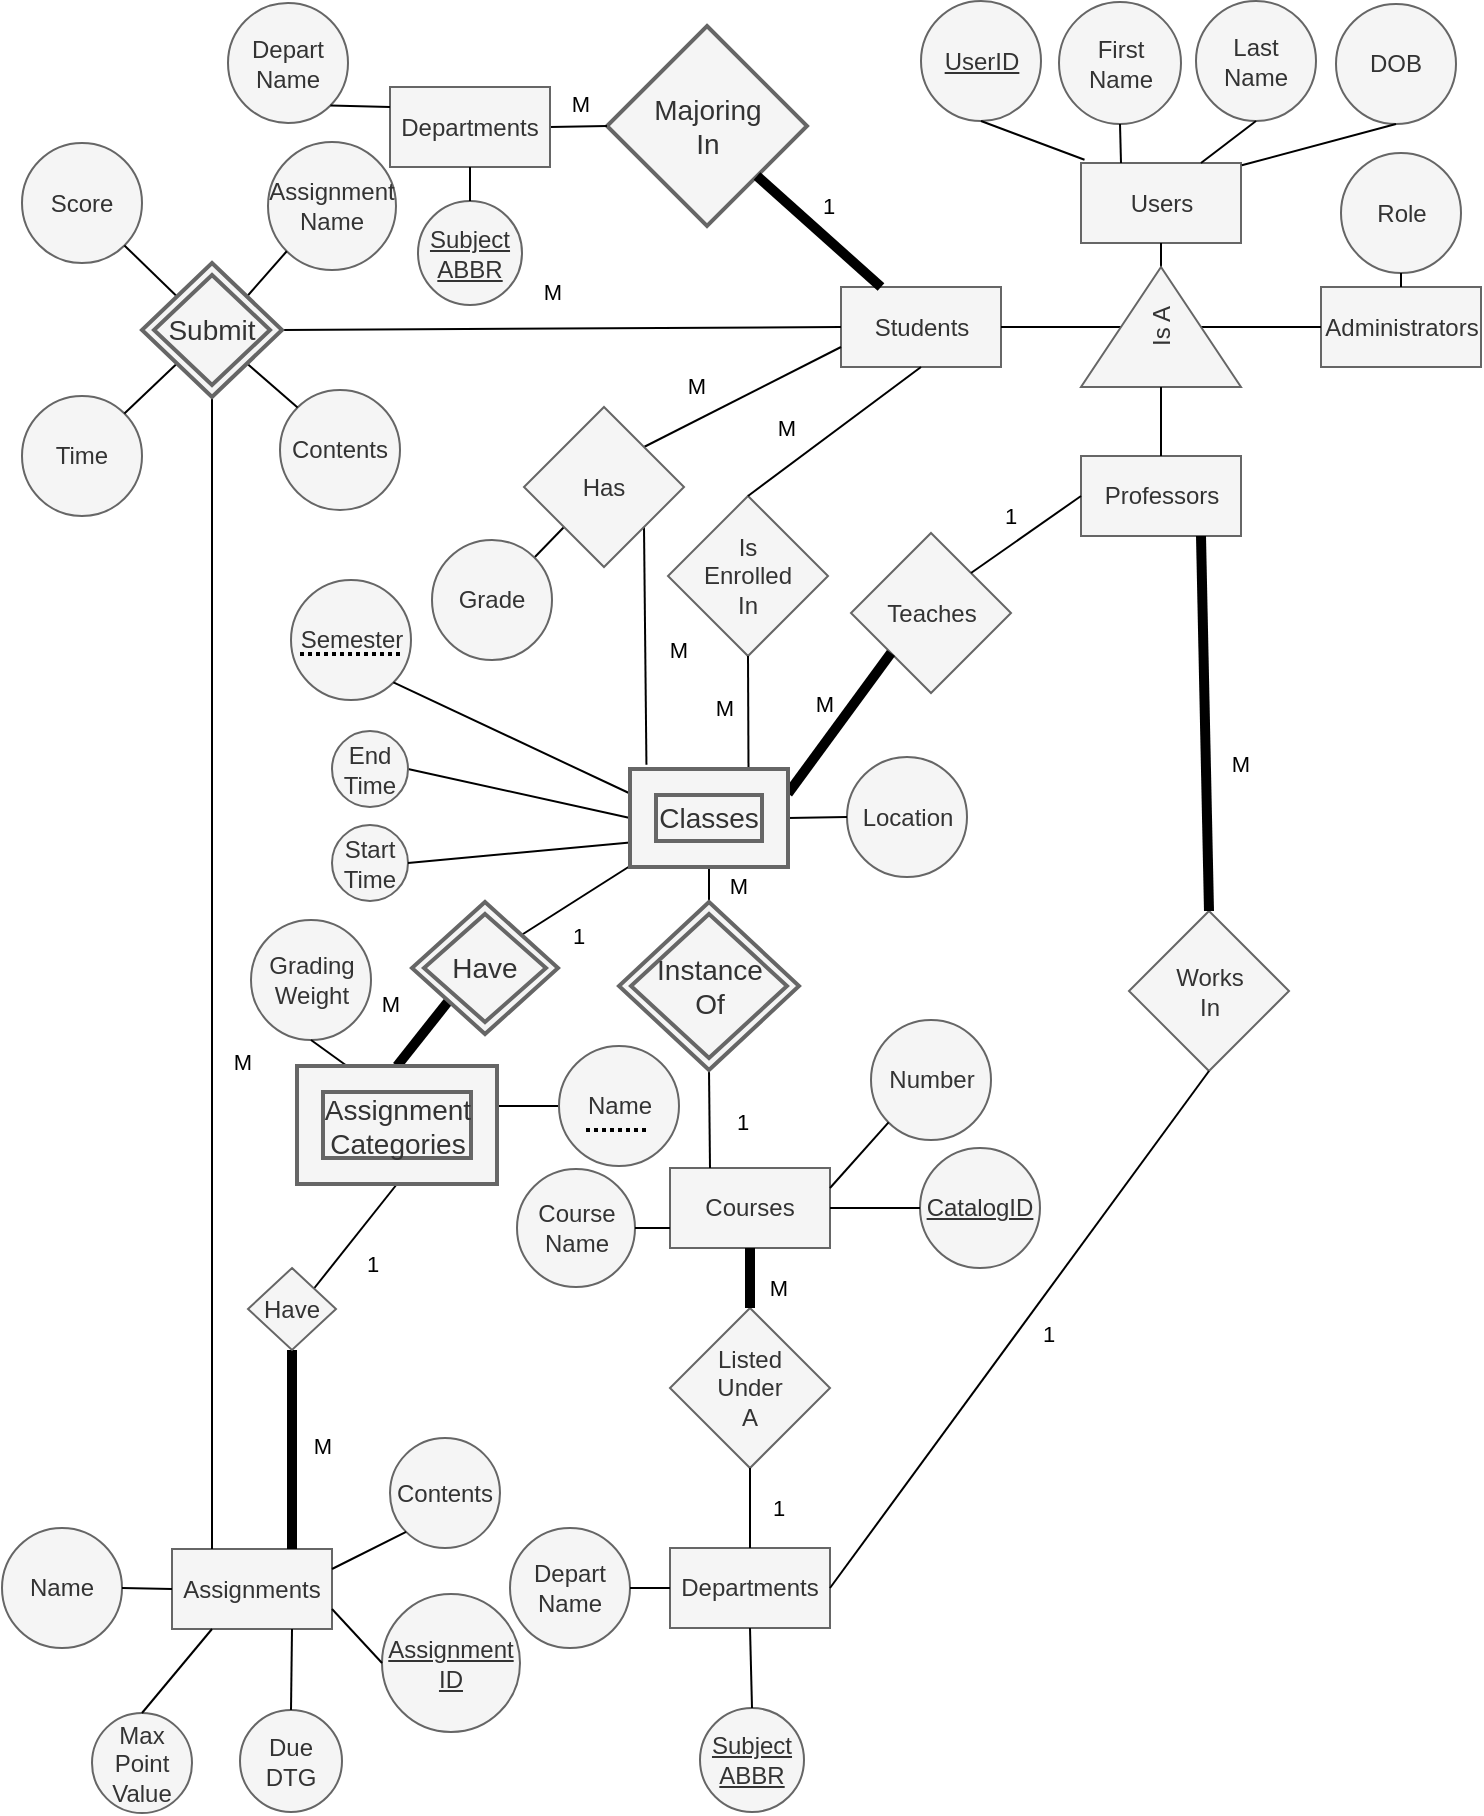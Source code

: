 <mxfile version="10.7.5" type="device"><diagram id="zYQezOuTdAD3EGowWRwq" name="Page-1"><mxGraphModel dx="2586" dy="880" grid="1" gridSize="10" guides="1" tooltips="1" connect="1" arrows="1" fold="1" page="1" pageScale="1" pageWidth="850" pageHeight="1100" math="0" shadow="0"><root><mxCell id="0"/><mxCell id="1" parent="0"/><mxCell id="VgosaHITI7wjUfjdzHqs-6" value="Semester" style="ellipse;whiteSpace=wrap;html=1;aspect=fixed;fillColor=#f5f5f5;strokeColor=#666666;fontColor=#333333;fontStyle=0" parent="1" vertex="1"><mxGeometry x="206.5" y="295" width="60" height="60" as="geometry"/></mxCell><mxCell id="gT1TeppC8OwbYPjAszns-1" value="Students" style="rounded=0;whiteSpace=wrap;html=1;fillColor=#f5f5f5;strokeColor=#666666;fontColor=#333333;" parent="1" vertex="1"><mxGeometry x="481.5" y="148.5" width="80" height="40" as="geometry"/></mxCell><mxCell id="gT1TeppC8OwbYPjAszns-2" value="Users" style="rounded=0;whiteSpace=wrap;html=1;fillColor=#f5f5f5;strokeColor=#666666;fontColor=#333333;" parent="1" vertex="1"><mxGeometry x="601.5" y="86.5" width="80" height="40" as="geometry"/></mxCell><mxCell id="gT1TeppC8OwbYPjAszns-3" value="Administrators" style="rounded=0;whiteSpace=wrap;html=1;fillColor=#f5f5f5;strokeColor=#666666;fontColor=#333333;" parent="1" vertex="1"><mxGeometry x="721.5" y="148.5" width="80" height="40" as="geometry"/></mxCell><mxCell id="gT1TeppC8OwbYPjAszns-4" value="UserID" style="ellipse;whiteSpace=wrap;html=1;aspect=fixed;fillColor=#f5f5f5;strokeColor=#666666;fontColor=#333333;fontStyle=4" parent="1" vertex="1"><mxGeometry x="521.5" y="5.5" width="60" height="60" as="geometry"/></mxCell><mxCell id="gT1TeppC8OwbYPjAszns-5" value="&lt;div&gt;First&lt;/div&gt;&lt;div&gt;Name&lt;br&gt;&lt;/div&gt;" style="ellipse;whiteSpace=wrap;html=1;aspect=fixed;fillColor=#f5f5f5;strokeColor=#666666;fontColor=#333333;" parent="1" vertex="1"><mxGeometry x="590.5" y="6" width="61" height="61" as="geometry"/></mxCell><mxCell id="gT1TeppC8OwbYPjAszns-6" value="&lt;div&gt;Last&lt;/div&gt;&lt;div&gt;Name&lt;br&gt;&lt;/div&gt;" style="ellipse;whiteSpace=wrap;html=1;aspect=fixed;fillColor=#f5f5f5;strokeColor=#666666;fontColor=#333333;" parent="1" vertex="1"><mxGeometry x="659" y="5.5" width="60" height="60" as="geometry"/></mxCell><mxCell id="gT1TeppC8OwbYPjAszns-7" value="DOB" style="ellipse;whiteSpace=wrap;html=1;aspect=fixed;fillColor=#f5f5f5;strokeColor=#666666;fontColor=#333333;" parent="1" vertex="1"><mxGeometry x="729" y="7" width="60" height="60" as="geometry"/></mxCell><mxCell id="gT1TeppC8OwbYPjAszns-8" value="" style="endArrow=none;html=1;entryX=0.5;entryY=1;entryDx=0;entryDy=0;exitX=0.022;exitY=-0.041;exitDx=0;exitDy=0;exitPerimeter=0;" parent="1" source="gT1TeppC8OwbYPjAszns-2" target="gT1TeppC8OwbYPjAszns-4" edge="1"><mxGeometry width="50" height="50" relative="1" as="geometry"><mxPoint x="541.5" y="126.5" as="sourcePoint"/><mxPoint x="591.5" y="76.5" as="targetPoint"/></mxGeometry></mxCell><mxCell id="gT1TeppC8OwbYPjAszns-9" value="" style="endArrow=none;html=1;entryX=0.5;entryY=1;entryDx=0;entryDy=0;exitX=0.25;exitY=0;exitDx=0;exitDy=0;" parent="1" source="gT1TeppC8OwbYPjAszns-2" target="gT1TeppC8OwbYPjAszns-5" edge="1"><mxGeometry width="50" height="50" relative="1" as="geometry"><mxPoint x="613.259" y="94.845" as="sourcePoint"/><mxPoint x="561.534" y="75.534" as="targetPoint"/></mxGeometry></mxCell><mxCell id="gT1TeppC8OwbYPjAszns-10" value="" style="endArrow=none;html=1;entryX=0.5;entryY=1;entryDx=0;entryDy=0;exitX=0.75;exitY=0;exitDx=0;exitDy=0;" parent="1" source="gT1TeppC8OwbYPjAszns-2" target="gT1TeppC8OwbYPjAszns-6" edge="1"><mxGeometry width="50" height="50" relative="1" as="geometry"><mxPoint x="631.19" y="96.224" as="sourcePoint"/><mxPoint x="642.224" y="76.224" as="targetPoint"/></mxGeometry></mxCell><mxCell id="gT1TeppC8OwbYPjAszns-11" value="" style="endArrow=none;html=1;entryX=0.5;entryY=1;entryDx=0;entryDy=0;exitX=1.005;exitY=0.028;exitDx=0;exitDy=0;exitPerimeter=0;" parent="1" source="gT1TeppC8OwbYPjAszns-2" target="gT1TeppC8OwbYPjAszns-7" edge="1"><mxGeometry width="50" height="50" relative="1" as="geometry"><mxPoint x="671.19" y="96.224" as="sourcePoint"/><mxPoint x="721.534" y="75.534" as="targetPoint"/></mxGeometry></mxCell><mxCell id="gT1TeppC8OwbYPjAszns-12" value="" style="endArrow=none;html=1;entryX=0.5;entryY=1;entryDx=0;entryDy=0;" parent="1" target="gT1TeppC8OwbYPjAszns-2" edge="1"><mxGeometry width="50" height="50" relative="1" as="geometry"><mxPoint x="641.5" y="166" as="sourcePoint"/><mxPoint x="641.5" y="146" as="targetPoint"/></mxGeometry></mxCell><mxCell id="gT1TeppC8OwbYPjAszns-13" value="" style="endArrow=none;html=1;entryX=0;entryY=0.5;entryDx=0;entryDy=0;exitX=0.5;exitY=1;exitDx=0;exitDy=0;" parent="1" source="gT1TeppC8OwbYPjAszns-15" target="gT1TeppC8OwbYPjAszns-3" edge="1"><mxGeometry width="50" height="50" relative="1" as="geometry"><mxPoint x="681.833" y="196" as="sourcePoint"/><mxPoint x="651.5" y="246.5" as="targetPoint"/></mxGeometry></mxCell><mxCell id="gT1TeppC8OwbYPjAszns-14" value="" style="endArrow=none;html=1;entryX=0.5;entryY=0;entryDx=0;entryDy=0;exitX=1;exitY=0.5;exitDx=0;exitDy=0;" parent="1" source="gT1TeppC8OwbYPjAszns-1" target="gT1TeppC8OwbYPjAszns-15" edge="1"><mxGeometry width="50" height="50" relative="1" as="geometry"><mxPoint x="691.5" y="206.5" as="sourcePoint"/><mxPoint x="601.833" y="196" as="targetPoint"/></mxGeometry></mxCell><mxCell id="gT1TeppC8OwbYPjAszns-15" value="Is A" style="triangle;whiteSpace=wrap;html=1;rotation=-90;fillColor=#f5f5f5;strokeColor=#666666;fontColor=#333333;flipV=1;flipH=0;" parent="1" vertex="1"><mxGeometry x="611.5" y="128.5" width="60" height="80" as="geometry"/></mxCell><mxCell id="gT1TeppC8OwbYPjAszns-16" value="Role" style="ellipse;whiteSpace=wrap;html=1;aspect=fixed;fillColor=#f5f5f5;strokeColor=#666666;fontColor=#333333;" parent="1" vertex="1"><mxGeometry x="731.5" y="81.5" width="60" height="60" as="geometry"/></mxCell><mxCell id="gT1TeppC8OwbYPjAszns-17" value="" style="endArrow=none;html=1;entryX=0.5;entryY=1;entryDx=0;entryDy=0;exitX=0.5;exitY=0;exitDx=0;exitDy=0;" parent="1" source="gT1TeppC8OwbYPjAszns-3" target="gT1TeppC8OwbYPjAszns-16" edge="1"><mxGeometry width="50" height="50" relative="1" as="geometry"><mxPoint x="732.071" y="176" as="sourcePoint"/><mxPoint x="691.534" y="155.534" as="targetPoint"/></mxGeometry></mxCell><mxCell id="gT1TeppC8OwbYPjAszns-20" value="Professors" style="rounded=0;whiteSpace=wrap;html=1;fillColor=#f5f5f5;strokeColor=#666666;fontColor=#333333;" parent="1" vertex="1"><mxGeometry x="601.5" y="233" width="80" height="40" as="geometry"/></mxCell><mxCell id="gT1TeppC8OwbYPjAszns-21" value="" style="endArrow=none;html=1;entryX=0;entryY=0.5;entryDx=0;entryDy=0;exitX=0.5;exitY=0;exitDx=0;exitDy=0;" parent="1" source="gT1TeppC8OwbYPjAszns-20" target="gT1TeppC8OwbYPjAszns-15" edge="1"><mxGeometry width="50" height="50" relative="1" as="geometry"><mxPoint x="641.5" y="226" as="sourcePoint"/><mxPoint x="642.5" y="195.5" as="targetPoint"/></mxGeometry></mxCell><mxCell id="gT1TeppC8OwbYPjAszns-30" value="" style="endArrow=none;html=1;entryX=1;entryY=1;entryDx=0;entryDy=0;exitX=0;exitY=0.25;exitDx=0;exitDy=0;" parent="1" source="klgmOUzLIO3ZwQDhgAjZ-7" target="VgosaHITI7wjUfjdzHqs-6" edge="1"><mxGeometry width="50" height="50" relative="1" as="geometry"><mxPoint x="385" y="398" as="sourcePoint"/><mxPoint x="241.759" y="378.345" as="targetPoint"/></mxGeometry></mxCell><mxCell id="gT1TeppC8OwbYPjAszns-31" value="Location" style="ellipse;whiteSpace=wrap;html=1;aspect=fixed;fillColor=#f5f5f5;strokeColor=#666666;fontColor=#333333;fontStyle=0" parent="1" vertex="1"><mxGeometry x="484.5" y="383.5" width="60" height="60" as="geometry"/></mxCell><mxCell id="gT1TeppC8OwbYPjAszns-32" value="" style="endArrow=none;html=1;entryX=0;entryY=0.5;entryDx=0;entryDy=0;exitX=1;exitY=0.5;exitDx=0;exitDy=0;" parent="1" source="klgmOUzLIO3ZwQDhgAjZ-7" target="gT1TeppC8OwbYPjAszns-31" edge="1"><mxGeometry width="50" height="50" relative="1" as="geometry"><mxPoint x="445" y="418" as="sourcePoint"/><mxPoint x="1306" y="428.5" as="targetPoint"/></mxGeometry></mxCell><mxCell id="gT1TeppC8OwbYPjAszns-33" value="&lt;div&gt;Start&lt;/div&gt;&lt;div&gt;Time&lt;/div&gt;" style="ellipse;whiteSpace=wrap;html=1;aspect=fixed;fillColor=#f5f5f5;strokeColor=#666666;fontColor=#333333;fontStyle=0" parent="1" vertex="1"><mxGeometry x="227" y="417.5" width="38" height="38" as="geometry"/></mxCell><mxCell id="gT1TeppC8OwbYPjAszns-34" value="" style="endArrow=none;html=1;entryX=1;entryY=0.5;entryDx=0;entryDy=0;exitX=0;exitY=0.75;exitDx=0;exitDy=0;" parent="1" source="klgmOUzLIO3ZwQDhgAjZ-7" target="gT1TeppC8OwbYPjAszns-33" edge="1"><mxGeometry width="50" height="50" relative="1" as="geometry"><mxPoint x="365" y="418" as="sourcePoint"/><mxPoint x="1368" y="728" as="targetPoint"/></mxGeometry></mxCell><mxCell id="gT1TeppC8OwbYPjAszns-36" value="" style="endArrow=none;html=1;entryX=1;entryY=0.5;entryDx=0;entryDy=0;exitX=0;exitY=0.5;exitDx=0;exitDy=0;" parent="1" source="klgmOUzLIO3ZwQDhgAjZ-7" target="klgmOUzLIO3ZwQDhgAjZ-28" edge="1"><mxGeometry width="50" height="50" relative="1" as="geometry"><mxPoint x="365" y="408" as="sourcePoint"/><mxPoint x="244" y="398" as="targetPoint"/></mxGeometry></mxCell><mxCell id="gT1TeppC8OwbYPjAszns-37" value="Teaches" style="rhombus;whiteSpace=wrap;html=1;fillColor=#f5f5f5;strokeColor=#666666;fontColor=#333333;" parent="1" vertex="1"><mxGeometry x="486.5" y="271.5" width="80" height="80" as="geometry"/></mxCell><mxCell id="gT1TeppC8OwbYPjAszns-42" value="1" style="endArrow=none;html=1;entryX=1;entryY=0;entryDx=0;entryDy=0;strokeWidth=1;exitX=0;exitY=0.5;exitDx=0;exitDy=0;" parent="1" source="gT1TeppC8OwbYPjAszns-20" target="gT1TeppC8OwbYPjAszns-37" edge="1"><mxGeometry x="0.034" y="-12" width="50" height="50" relative="1" as="geometry"><mxPoint x="1349" y="393.5" as="sourcePoint"/><mxPoint x="1358" y="225" as="targetPoint"/><mxPoint as="offset"/></mxGeometry></mxCell><mxCell id="gT1TeppC8OwbYPjAszns-43" value="M" style="endArrow=none;html=1;entryX=0;entryY=1;entryDx=0;entryDy=0;exitX=1;exitY=0.25;exitDx=0;exitDy=0;strokeWidth=5;" parent="1" source="klgmOUzLIO3ZwQDhgAjZ-7" target="gT1TeppC8OwbYPjAszns-37" edge="1"><mxGeometry x="0.066" y="13" width="50" height="50" relative="1" as="geometry"><mxPoint x="445" y="408" as="sourcePoint"/><mxPoint x="1248" y="447" as="targetPoint"/><mxPoint x="1" as="offset"/></mxGeometry></mxCell><mxCell id="gT1TeppC8OwbYPjAszns-45" value="1" style="endArrow=none;html=1;entryX=0;entryY=0.99;entryDx=0;entryDy=0;exitX=1;exitY=0;exitDx=0;exitDy=0;entryPerimeter=0;" parent="1" source="klgmOUzLIO3ZwQDhgAjZ-6" target="klgmOUzLIO3ZwQDhgAjZ-7" edge="1"><mxGeometry x="-0.309" y="-16" width="50" height="50" relative="1" as="geometry"><mxPoint x="244" y="505" as="sourcePoint"/><mxPoint x="365" y="428" as="targetPoint"/><mxPoint x="1" y="-1" as="offset"/></mxGeometry></mxCell><mxCell id="gT1TeppC8OwbYPjAszns-46" value="&lt;div&gt;Is&lt;/div&gt;&lt;div&gt;Enrolled&lt;/div&gt;&lt;div&gt;In&lt;br&gt;&lt;/div&gt;" style="rhombus;whiteSpace=wrap;html=1;fillColor=#f5f5f5;strokeColor=#666666;fontColor=#333333;" parent="1" vertex="1"><mxGeometry x="395" y="253" width="80" height="80" as="geometry"/></mxCell><mxCell id="gT1TeppC8OwbYPjAszns-47" value="M" style="endArrow=none;html=1;entryX=0.5;entryY=0;entryDx=0;entryDy=0;exitX=0.5;exitY=1;exitDx=0;exitDy=0;" parent="1" source="gT1TeppC8OwbYPjAszns-1" target="gT1TeppC8OwbYPjAszns-46" edge="1"><mxGeometry x="0.333" y="-16" width="50" height="50" relative="1" as="geometry"><mxPoint x="1189" y="297.5" as="sourcePoint"/><mxPoint x="1318.333" y="296.833" as="targetPoint"/><mxPoint as="offset"/></mxGeometry></mxCell><mxCell id="gT1TeppC8OwbYPjAszns-48" value="M" style="endArrow=none;html=1;entryX=0.5;entryY=1;entryDx=0;entryDy=0;exitX=0.75;exitY=0;exitDx=0;exitDy=0;" parent="1" source="klgmOUzLIO3ZwQDhgAjZ-7" target="gT1TeppC8OwbYPjAszns-46" edge="1"><mxGeometry x="0.089" y="12" width="50" height="50" relative="1" as="geometry"><mxPoint x="425" y="398" as="sourcePoint"/><mxPoint x="1266.667" y="438.5" as="targetPoint"/><mxPoint as="offset"/></mxGeometry></mxCell><mxCell id="gT1TeppC8OwbYPjAszns-52" value="" style="endArrow=none;html=1;entryX=0;entryY=1;entryDx=0;entryDy=0;exitX=1;exitY=0;exitDx=0;exitDy=0;" parent="1" source="klgmOUzLIO3ZwQDhgAjZ-36" target="klgmOUzLIO3ZwQDhgAjZ-35" edge="1"><mxGeometry width="50" height="50" relative="1" as="geometry"><mxPoint x="323.059" y="290.941" as="sourcePoint"/><mxPoint x="339.529" y="278" as="targetPoint"/></mxGeometry></mxCell><mxCell id="gT1TeppC8OwbYPjAszns-54" value="M" style="endArrow=none;html=1;entryX=1;entryY=0;entryDx=0;entryDy=0;exitX=0;exitY=0.75;exitDx=0;exitDy=0;" parent="1" source="gT1TeppC8OwbYPjAszns-1" target="klgmOUzLIO3ZwQDhgAjZ-35" edge="1"><mxGeometry x="0.333" y="-16" width="50" height="50" relative="1" as="geometry"><mxPoint x="1189" y="277.5" as="sourcePoint"/><mxPoint x="388.941" y="228.588" as="targetPoint"/><mxPoint as="offset"/></mxGeometry></mxCell><mxCell id="gT1TeppC8OwbYPjAszns-55" value="M" style="endArrow=none;html=1;entryX=1;entryY=1;entryDx=0;entryDy=0;exitX=0.104;exitY=-0.043;exitDx=0;exitDy=0;exitPerimeter=0;" parent="1" source="klgmOUzLIO3ZwQDhgAjZ-7" target="klgmOUzLIO3ZwQDhgAjZ-35" edge="1"><mxGeometry x="-0.036" y="-16" width="50" height="50" relative="1" as="geometry"><mxPoint x="395" y="389.765" as="sourcePoint"/><mxPoint x="387.941" y="268.588" as="targetPoint"/><mxPoint as="offset"/></mxGeometry></mxCell><mxCell id="gT1TeppC8OwbYPjAszns-57" value="Courses" style="rounded=0;whiteSpace=wrap;html=1;fillColor=#f5f5f5;strokeColor=#666666;fontColor=#333333;" parent="1" vertex="1"><mxGeometry x="396" y="589" width="80" height="40" as="geometry"/></mxCell><mxCell id="gT1TeppC8OwbYPjAszns-58" value="Departments" style="rounded=0;whiteSpace=wrap;html=1;fillColor=#f5f5f5;strokeColor=#666666;fontColor=#333333;" parent="1" vertex="1"><mxGeometry x="396" y="779" width="80" height="40" as="geometry"/></mxCell><mxCell id="gT1TeppC8OwbYPjAszns-59" value="&lt;div&gt;Listed&lt;/div&gt;&lt;div&gt;Under&lt;br&gt;&lt;/div&gt;&lt;div&gt;A&lt;br&gt;&lt;/div&gt;" style="rhombus;whiteSpace=wrap;html=1;fillColor=#f5f5f5;strokeColor=#666666;fontColor=#333333;" parent="1" vertex="1"><mxGeometry x="396" y="659" width="80" height="80" as="geometry"/></mxCell><mxCell id="gT1TeppC8OwbYPjAszns-60" value="M" style="endArrow=none;html=1;entryX=0.5;entryY=1;entryDx=0;entryDy=0;exitX=0.5;exitY=0;exitDx=0;exitDy=0;strokeWidth=5;" parent="1" source="gT1TeppC8OwbYPjAszns-59" target="gT1TeppC8OwbYPjAszns-57" edge="1"><mxGeometry x="-0.333" y="-14" width="50" height="50" relative="1" as="geometry"><mxPoint x="416" y="754" as="sourcePoint"/><mxPoint x="436.333" y="674" as="targetPoint"/><mxPoint as="offset"/></mxGeometry></mxCell><mxCell id="gT1TeppC8OwbYPjAszns-61" value="1" style="endArrow=none;html=1;entryX=0.5;entryY=1;entryDx=0;entryDy=0;exitX=0.5;exitY=0;exitDx=0;exitDy=0;" parent="1" source="gT1TeppC8OwbYPjAszns-58" target="gT1TeppC8OwbYPjAszns-59" edge="1"><mxGeometry y="-14" width="50" height="50" relative="1" as="geometry"><mxPoint x="436.333" y="964" as="sourcePoint"/><mxPoint x="446.333" y="684" as="targetPoint"/><mxPoint as="offset"/></mxGeometry></mxCell><mxCell id="gT1TeppC8OwbYPjAszns-62" value="M" style="endArrow=none;html=1;entryX=0.5;entryY=0;entryDx=0;entryDy=0;exitX=0.5;exitY=1;exitDx=0;exitDy=0;" parent="1" source="klgmOUzLIO3ZwQDhgAjZ-7" target="gT1TeppC8OwbYPjAszns-64" edge="1"><mxGeometry x="0.074" y="14" width="50" height="50" relative="1" as="geometry"><mxPoint x="425" y="438" as="sourcePoint"/><mxPoint x="436.333" y="546.667" as="targetPoint"/><mxPoint as="offset"/></mxGeometry></mxCell><mxCell id="gT1TeppC8OwbYPjAszns-63" value="1" style="endArrow=none;html=1;entryX=0.25;entryY=0;entryDx=0;entryDy=0;exitX=0.5;exitY=1;exitDx=0;exitDy=0;" parent="1" source="gT1TeppC8OwbYPjAszns-64" target="gT1TeppC8OwbYPjAszns-57" edge="1"><mxGeometry x="0.085" y="16" width="50" height="50" relative="1" as="geometry"><mxPoint x="405.333" y="542.167" as="sourcePoint"/><mxPoint x="445.667" y="499.333" as="targetPoint"/><mxPoint as="offset"/></mxGeometry></mxCell><mxCell id="gT1TeppC8OwbYPjAszns-64" value="&lt;div&gt;Instance&lt;/div&gt;&lt;div&gt;Of&lt;br&gt;&lt;/div&gt;" style="shape=rhombus;double=1;strokeWidth=2;fontSize=17;perimeter=rhombusPerimeter;whiteSpace=wrap;html=1;align=center;fontSize=14;fillColor=#f5f5f5;strokeColor=#666666;fontColor=#333333;" parent="1" vertex="1"><mxGeometry x="370.5" y="456" width="90" height="84" as="geometry"/></mxCell><mxCell id="gT1TeppC8OwbYPjAszns-70" value="Assignments" style="rounded=0;whiteSpace=wrap;html=1;fillColor=#f5f5f5;strokeColor=#666666;fontColor=#333333;" parent="1" vertex="1"><mxGeometry x="147" y="779.5" width="80" height="40" as="geometry"/></mxCell><mxCell id="gT1TeppC8OwbYPjAszns-76" value="Name" style="ellipse;whiteSpace=wrap;html=1;aspect=fixed;fillColor=#f5f5f5;strokeColor=#666666;fontColor=#333333;fontStyle=0" parent="1" vertex="1"><mxGeometry x="62" y="769" width="60" height="60" as="geometry"/></mxCell><mxCell id="gT1TeppC8OwbYPjAszns-77" value="" style="endArrow=none;html=1;entryX=1;entryY=0.5;entryDx=0;entryDy=0;exitX=0;exitY=0.5;exitDx=0;exitDy=0;" parent="1" source="gT1TeppC8OwbYPjAszns-70" target="gT1TeppC8OwbYPjAszns-76" edge="1"><mxGeometry width="50" height="50" relative="1" as="geometry"><mxPoint x="14" y="567" as="sourcePoint"/><mxPoint x="-19" y="521" as="targetPoint"/></mxGeometry></mxCell><mxCell id="gT1TeppC8OwbYPjAszns-78" value="&lt;div&gt;Max&lt;/div&gt;&lt;div&gt;Point&lt;/div&gt;&lt;div&gt;Value&lt;br&gt;&lt;/div&gt;" style="ellipse;whiteSpace=wrap;html=1;aspect=fixed;fillColor=#f5f5f5;strokeColor=#666666;fontColor=#333333;fontStyle=0" parent="1" vertex="1"><mxGeometry x="107" y="861.5" width="50" height="50" as="geometry"/></mxCell><mxCell id="gT1TeppC8OwbYPjAszns-79" value="" style="endArrow=none;html=1;entryX=0.5;entryY=0;entryDx=0;entryDy=0;exitX=0.25;exitY=1;exitDx=0;exitDy=0;" parent="1" source="gT1TeppC8OwbYPjAszns-70" target="gT1TeppC8OwbYPjAszns-78" edge="1"><mxGeometry width="50" height="50" relative="1" as="geometry"><mxPoint x="16.69" y="549.724" as="sourcePoint"/><mxPoint x="86" y="521" as="targetPoint"/></mxGeometry></mxCell><mxCell id="gT1TeppC8OwbYPjAszns-80" value="Contents" style="ellipse;whiteSpace=wrap;html=1;aspect=fixed;fillColor=#f5f5f5;strokeColor=#666666;fontColor=#333333;fontStyle=0" parent="1" vertex="1"><mxGeometry x="256" y="724" width="55" height="55" as="geometry"/></mxCell><mxCell id="gT1TeppC8OwbYPjAszns-81" value="" style="endArrow=none;html=1;exitX=1;exitY=0.25;exitDx=0;exitDy=0;entryX=0;entryY=1;entryDx=0;entryDy=0;" parent="1" source="gT1TeppC8OwbYPjAszns-70" target="gT1TeppC8OwbYPjAszns-80" edge="1"><mxGeometry width="50" height="50" relative="1" as="geometry"><mxPoint x="92.19" y="559.724" as="sourcePoint"/><mxPoint x="137" y="660.5" as="targetPoint"/></mxGeometry></mxCell><mxCell id="gT1TeppC8OwbYPjAszns-82" value="&lt;div&gt;Due&lt;/div&gt;&lt;div&gt;DTG&lt;/div&gt;" style="ellipse;whiteSpace=wrap;html=1;aspect=fixed;fillColor=#f5f5f5;strokeColor=#666666;fontColor=#333333;fontStyle=0" parent="1" vertex="1"><mxGeometry x="181" y="860" width="51" height="51" as="geometry"/></mxCell><mxCell id="gT1TeppC8OwbYPjAszns-83" value="" style="endArrow=none;html=1;entryX=0.5;entryY=0;entryDx=0;entryDy=0;exitX=0.75;exitY=1;exitDx=0;exitDy=0;" parent="1" source="gT1TeppC8OwbYPjAszns-70" target="gT1TeppC8OwbYPjAszns-82" edge="1"><mxGeometry width="50" height="50" relative="1" as="geometry"><mxPoint x="97.19" y="449.724" as="sourcePoint"/><mxPoint x="166.5" y="421" as="targetPoint"/></mxGeometry></mxCell><mxCell id="gT1TeppC8OwbYPjAszns-85" value="" style="endArrow=none;html=1;entryX=0;entryY=0.5;entryDx=0;entryDy=0;" parent="1" target="VgosaHITI7wjUfjdzHqs-1" edge="1"><mxGeometry width="50" height="50" relative="1" as="geometry"><mxPoint x="310" y="558" as="sourcePoint"/><mxPoint x="377.017" y="512.241" as="targetPoint"/></mxGeometry></mxCell><mxCell id="gT1TeppC8OwbYPjAszns-86" value="&lt;div&gt;Grading&lt;/div&gt;&lt;div&gt;Weight&lt;br&gt;&lt;/div&gt;" style="ellipse;whiteSpace=wrap;html=1;aspect=fixed;fillColor=#f5f5f5;strokeColor=#666666;fontColor=#333333;fontStyle=0" parent="1" vertex="1"><mxGeometry x="186.5" y="465" width="60" height="60" as="geometry"/></mxCell><mxCell id="gT1TeppC8OwbYPjAszns-87" value="" style="endArrow=none;html=1;entryX=0.5;entryY=1;entryDx=0;entryDy=0;exitX=0.25;exitY=0;exitDx=0;exitDy=0;" parent="1" source="gT1TeppC8OwbYPjAszns-97" target="gT1TeppC8OwbYPjAszns-86" edge="1"><mxGeometry width="50" height="50" relative="1" as="geometry"><mxPoint x="220.333" y="622.333" as="sourcePoint"/><mxPoint x="211" y="813.5" as="targetPoint"/></mxGeometry></mxCell><mxCell id="gT1TeppC8OwbYPjAszns-90" value="M" style="endArrow=none;html=1;exitX=0.75;exitY=0;exitDx=0;exitDy=0;entryX=0.5;entryY=1;entryDx=0;entryDy=0;strokeWidth=5;" parent="1" source="gT1TeppC8OwbYPjAszns-70" target="klgmOUzLIO3ZwQDhgAjZ-9" edge="1"><mxGeometry x="0.044" y="-15" width="50" height="50" relative="1" as="geometry"><mxPoint x="227.714" y="489.929" as="sourcePoint"/><mxPoint x="187.5" y="725" as="targetPoint"/><mxPoint as="offset"/></mxGeometry></mxCell><mxCell id="gT1TeppC8OwbYPjAszns-92" value="1" style="endArrow=none;html=1;entryX=0.5;entryY=1;entryDx=0;entryDy=0;exitX=1;exitY=0;exitDx=0;exitDy=0;strokeWidth=1;" parent="1" source="klgmOUzLIO3ZwQDhgAjZ-9" target="gT1TeppC8OwbYPjAszns-97" edge="1"><mxGeometry x="-0.155" y="-15" width="50" height="50" relative="1" as="geometry"><mxPoint x="187.5" y="657.5" as="sourcePoint"/><mxPoint x="167.833" y="695.333" as="targetPoint"/><mxPoint as="offset"/></mxGeometry></mxCell><mxCell id="gT1TeppC8OwbYPjAszns-94" value="M" style="endArrow=none;html=1;entryX=0;entryY=1;entryDx=0;entryDy=0;exitX=0.5;exitY=0;exitDx=0;exitDy=0;strokeWidth=5;" parent="1" source="gT1TeppC8OwbYPjAszns-97" target="klgmOUzLIO3ZwQDhgAjZ-6" edge="1"><mxGeometry x="0.074" y="22" width="50" height="50" relative="1" as="geometry"><mxPoint x="240.333" y="622.333" as="sourcePoint"/><mxPoint x="283.5" y="505" as="targetPoint"/><mxPoint as="offset"/></mxGeometry></mxCell><mxCell id="gT1TeppC8OwbYPjAszns-95" value="&lt;div&gt;Assignment&lt;/div&gt;&lt;div&gt;ID&lt;/div&gt;" style="ellipse;whiteSpace=wrap;html=1;aspect=fixed;fillColor=#f5f5f5;strokeColor=#666666;fontColor=#333333;fontStyle=4" parent="1" vertex="1"><mxGeometry x="252" y="802" width="69" height="69" as="geometry"/></mxCell><mxCell id="gT1TeppC8OwbYPjAszns-96" value="" style="endArrow=none;html=1;exitX=1;exitY=0.75;exitDx=0;exitDy=0;entryX=0;entryY=0.5;entryDx=0;entryDy=0;" parent="1" source="gT1TeppC8OwbYPjAszns-70" target="gT1TeppC8OwbYPjAszns-95" edge="1"><mxGeometry width="50" height="50" relative="1" as="geometry"><mxPoint x="239" y="916" as="sourcePoint"/><mxPoint x="272.333" y="904.333" as="targetPoint"/></mxGeometry></mxCell><mxCell id="gT1TeppC8OwbYPjAszns-97" value="&lt;div&gt;Assignment&lt;/div&gt;&lt;div&gt;Categories&lt;br&gt;&lt;/div&gt;" style="shape=ext;strokeWidth=2;margin=10;double=1;whiteSpace=wrap;html=1;align=center;fontSize=14;fillColor=#f5f5f5;strokeColor=#666666;fontColor=#333333;" parent="1" vertex="1"><mxGeometry x="209.5" y="538" width="100" height="59" as="geometry"/></mxCell><mxCell id="gT1TeppC8OwbYPjAszns-98" value="&lt;div&gt;Course&lt;/div&gt;&lt;div&gt;Name&lt;br&gt;&lt;/div&gt;" style="ellipse;whiteSpace=wrap;html=1;aspect=fixed;fillColor=#f5f5f5;strokeColor=#666666;fontColor=#333333;fontStyle=0" parent="1" vertex="1"><mxGeometry x="319.5" y="589.5" width="59" height="59" as="geometry"/></mxCell><mxCell id="gT1TeppC8OwbYPjAszns-99" value="Number" style="ellipse;whiteSpace=wrap;html=1;aspect=fixed;fillColor=#f5f5f5;strokeColor=#666666;fontColor=#333333;fontStyle=0" parent="1" vertex="1"><mxGeometry x="496.5" y="515" width="60" height="60" as="geometry"/></mxCell><mxCell id="gT1TeppC8OwbYPjAszns-100" value="" style="endArrow=none;html=1;entryX=0;entryY=1;entryDx=0;entryDy=0;exitX=1;exitY=0.25;exitDx=0;exitDy=0;" parent="1" source="gT1TeppC8OwbYPjAszns-57" target="gT1TeppC8OwbYPjAszns-99" edge="1"><mxGeometry width="50" height="50" relative="1" as="geometry"><mxPoint x="462" y="589.5" as="sourcePoint"/><mxPoint x="535" y="601" as="targetPoint"/></mxGeometry></mxCell><mxCell id="gT1TeppC8OwbYPjAszns-101" value="CatalogID" style="ellipse;whiteSpace=wrap;html=1;aspect=fixed;fillColor=#f5f5f5;strokeColor=#666666;fontColor=#333333;fontStyle=4" parent="1" vertex="1"><mxGeometry x="521" y="579" width="60" height="60" as="geometry"/></mxCell><mxCell id="gT1TeppC8OwbYPjAszns-102" value="" style="endArrow=none;html=1;entryX=0;entryY=0.5;entryDx=0;entryDy=0;exitX=1;exitY=0.5;exitDx=0;exitDy=0;" parent="1" source="gT1TeppC8OwbYPjAszns-57" target="gT1TeppC8OwbYPjAszns-101" edge="1"><mxGeometry width="50" height="50" relative="1" as="geometry"><mxPoint x="482" y="609.5" as="sourcePoint"/><mxPoint x="400" y="611" as="targetPoint"/></mxGeometry></mxCell><mxCell id="gT1TeppC8OwbYPjAszns-103" value="" style="endArrow=none;html=1;entryX=0;entryY=0.75;entryDx=0;entryDy=0;exitX=1;exitY=0.5;exitDx=0;exitDy=0;" parent="1" source="gT1TeppC8OwbYPjAszns-98" target="gT1TeppC8OwbYPjAszns-57" edge="1"><mxGeometry width="50" height="50" relative="1" as="geometry"><mxPoint x="391.5" y="609" as="sourcePoint"/><mxPoint x="531.5" y="621" as="targetPoint"/></mxGeometry></mxCell><mxCell id="gT1TeppC8OwbYPjAszns-104" value="&lt;div&gt;Depart&lt;/div&gt;&lt;div&gt;Name&lt;/div&gt;" style="ellipse;whiteSpace=wrap;html=1;aspect=fixed;fillColor=#f5f5f5;strokeColor=#666666;fontColor=#333333;fontStyle=0" parent="1" vertex="1"><mxGeometry x="316" y="769" width="60" height="60" as="geometry"/></mxCell><mxCell id="gT1TeppC8OwbYPjAszns-105" value="" style="endArrow=none;html=1;entryX=1;entryY=0.5;entryDx=0;entryDy=0;exitX=0;exitY=0.5;exitDx=0;exitDy=0;" parent="1" target="gT1TeppC8OwbYPjAszns-104" edge="1" source="gT1TeppC8OwbYPjAszns-58"><mxGeometry width="50" height="50" relative="1" as="geometry"><mxPoint x="390" y="840" as="sourcePoint"/><mxPoint x="380" y="802" as="targetPoint"/></mxGeometry></mxCell><mxCell id="gT1TeppC8OwbYPjAszns-106" value="&lt;div&gt;Subject&lt;/div&gt;&lt;div&gt;ABBR&lt;br&gt;&lt;/div&gt;" style="ellipse;whiteSpace=wrap;html=1;aspect=fixed;fillColor=#f5f5f5;strokeColor=#666666;fontColor=#333333;fontStyle=4" parent="1" vertex="1"><mxGeometry x="411" y="859" width="52" height="52" as="geometry"/></mxCell><mxCell id="gT1TeppC8OwbYPjAszns-107" value="" style="endArrow=none;html=1;entryX=0.5;entryY=0;entryDx=0;entryDy=0;exitX=0.5;exitY=1;exitDx=0;exitDy=0;" parent="1" source="gT1TeppC8OwbYPjAszns-58" target="gT1TeppC8OwbYPjAszns-106" edge="1"><mxGeometry width="50" height="50" relative="1" as="geometry"><mxPoint x="455" y="779" as="sourcePoint"/><mxPoint x="489" y="915.5" as="targetPoint"/></mxGeometry></mxCell><mxCell id="gT1TeppC8OwbYPjAszns-113" value="&lt;div&gt;Majoring&lt;/div&gt;&lt;div&gt;In&lt;br&gt;&lt;/div&gt;" style="shape=rhombus;strokeWidth=2;fontSize=17;perimeter=rhombusPerimeter;whiteSpace=wrap;html=1;align=center;fontSize=14;fillColor=#f5f5f5;strokeColor=#666666;fontColor=#333333;" parent="1" vertex="1"><mxGeometry x="364.5" y="18" width="100" height="100" as="geometry"/></mxCell><mxCell id="gT1TeppC8OwbYPjAszns-115" value="M" style="endArrow=none;html=1;entryX=0;entryY=0.5;entryDx=0;entryDy=0;exitX=1;exitY=0.5;exitDx=0;exitDy=0;" parent="1" source="gT1TeppC8OwbYPjAszns-125" target="gT1TeppC8OwbYPjAszns-113" edge="1"><mxGeometry x="-0.013" y="11" width="50" height="50" relative="1" as="geometry"><mxPoint x="147" y="115.5" as="sourcePoint"/><mxPoint x="-48" y="454.5" as="targetPoint"/><mxPoint x="1" as="offset"/></mxGeometry></mxCell><mxCell id="gT1TeppC8OwbYPjAszns-119" value="1" style="endArrow=none;html=1;strokeWidth=5;exitX=0.25;exitY=0;exitDx=0;exitDy=0;entryX=1;entryY=1;entryDx=0;entryDy=0;" parent="1" source="gT1TeppC8OwbYPjAszns-1" target="gT1TeppC8OwbYPjAszns-113" edge="1"><mxGeometry x="0.142" y="-12" width="50" height="50" relative="1" as="geometry"><mxPoint x="-155" y="105.5" as="sourcePoint"/><mxPoint x="527" y="105.5" as="targetPoint"/><mxPoint x="1" as="offset"/></mxGeometry></mxCell><mxCell id="gT1TeppC8OwbYPjAszns-125" value="Departments" style="rounded=0;whiteSpace=wrap;html=1;fillColor=#f5f5f5;strokeColor=#666666;fontColor=#333333;" parent="1" vertex="1"><mxGeometry x="256" y="48.5" width="80" height="40" as="geometry"/></mxCell><mxCell id="gT1TeppC8OwbYPjAszns-126" value="&lt;div&gt;Depart&lt;/div&gt;&lt;div&gt;Name&lt;/div&gt;" style="ellipse;whiteSpace=wrap;html=1;aspect=fixed;fillColor=#f5f5f5;strokeColor=#666666;fontColor=#333333;fontStyle=0" parent="1" vertex="1"><mxGeometry x="175" y="6.5" width="60" height="60" as="geometry"/></mxCell><mxCell id="gT1TeppC8OwbYPjAszns-127" value="" style="endArrow=none;html=1;entryX=1;entryY=1;entryDx=0;entryDy=0;exitX=0;exitY=0.25;exitDx=0;exitDy=0;" parent="1" source="gT1TeppC8OwbYPjAszns-125" target="gT1TeppC8OwbYPjAszns-126" edge="1"><mxGeometry width="50" height="50" relative="1" as="geometry"><mxPoint x="280" y="10" as="sourcePoint"/><mxPoint x="-87.5" y="342.5" as="targetPoint"/></mxGeometry></mxCell><mxCell id="gT1TeppC8OwbYPjAszns-128" value="&lt;div&gt;Subject&lt;/div&gt;&lt;div&gt;ABBR&lt;br&gt;&lt;/div&gt;" style="ellipse;whiteSpace=wrap;html=1;aspect=fixed;fillColor=#f5f5f5;strokeColor=#666666;fontColor=#333333;fontStyle=4" parent="1" vertex="1"><mxGeometry x="270" y="105.5" width="52" height="52" as="geometry"/></mxCell><mxCell id="gT1TeppC8OwbYPjAszns-129" value="" style="endArrow=none;html=1;entryX=0.5;entryY=0;entryDx=0;entryDy=0;exitX=0.5;exitY=1;exitDx=0;exitDy=0;" parent="1" source="gT1TeppC8OwbYPjAszns-125" target="gT1TeppC8OwbYPjAszns-128" edge="1"><mxGeometry width="50" height="50" relative="1" as="geometry"><mxPoint x="-0.5" y="206" as="sourcePoint"/><mxPoint x="33.5" y="342.5" as="targetPoint"/></mxGeometry></mxCell><mxCell id="gT1TeppC8OwbYPjAszns-130" value="&lt;div&gt;Works&lt;/div&gt;&lt;div&gt;In&lt;br&gt;&lt;/div&gt;" style="rhombus;whiteSpace=wrap;html=1;fillColor=#f5f5f5;strokeColor=#666666;fontColor=#333333;" parent="1" vertex="1"><mxGeometry x="625.5" y="460.5" width="80" height="80" as="geometry"/></mxCell><mxCell id="gT1TeppC8OwbYPjAszns-131" value="M" style="endArrow=none;html=1;entryX=0.5;entryY=0;entryDx=0;entryDy=0;exitX=0.75;exitY=1;exitDx=0;exitDy=0;strokeWidth=5;" parent="1" source="gT1TeppC8OwbYPjAszns-20" target="gT1TeppC8OwbYPjAszns-130" edge="1"><mxGeometry x="0.221" y="17" width="50" height="50" relative="1" as="geometry"><mxPoint x="508.929" y="297.643" as="sourcePoint"/><mxPoint x="588.571" y="323.143" as="targetPoint"/><mxPoint as="offset"/></mxGeometry></mxCell><mxCell id="gT1TeppC8OwbYPjAszns-132" value="1" style="endArrow=none;html=1;entryX=0.5;entryY=1;entryDx=0;entryDy=0;exitX=1;exitY=0.5;exitDx=0;exitDy=0;" parent="1" source="gT1TeppC8OwbYPjAszns-58" target="gT1TeppC8OwbYPjAszns-130" edge="1"><mxGeometry x="0.038" y="-12" width="50" height="50" relative="1" as="geometry"><mxPoint x="547" y="775.5" as="sourcePoint"/><mxPoint x="478.667" y="415.833" as="targetPoint"/><mxPoint x="1" as="offset"/></mxGeometry></mxCell><mxCell id="VgosaHITI7wjUfjdzHqs-1" value="Name" style="ellipse;whiteSpace=wrap;html=1;aspect=fixed;fillColor=#f5f5f5;strokeColor=#666666;fontColor=#333333;fontStyle=0" parent="1" vertex="1"><mxGeometry x="340.5" y="528" width="60" height="60" as="geometry"/></mxCell><mxCell id="VgosaHITI7wjUfjdzHqs-3" value="" style="line;strokeWidth=2;html=1;dashed=1;dashPattern=1 1;" parent="1" vertex="1"><mxGeometry x="354" y="565" width="30" height="10" as="geometry"/></mxCell><mxCell id="VgosaHITI7wjUfjdzHqs-4" value="" style="line;strokeWidth=2;html=1;dashed=1;dashPattern=1 1;" parent="1" vertex="1"><mxGeometry x="211" y="327" width="50" height="10" as="geometry"/></mxCell><mxCell id="klgmOUzLIO3ZwQDhgAjZ-6" value="Have" style="shape=rhombus;double=1;strokeWidth=2;fontSize=17;perimeter=rhombusPerimeter;whiteSpace=wrap;html=1;align=center;fontSize=14;fillColor=#f5f5f5;strokeColor=#666666;fontColor=#333333;" vertex="1" parent="1"><mxGeometry x="267" y="456" width="73" height="66" as="geometry"/></mxCell><mxCell id="klgmOUzLIO3ZwQDhgAjZ-7" value="Classes" style="shape=ext;strokeWidth=2;margin=10;double=1;whiteSpace=wrap;html=1;align=center;fontSize=14;fillColor=#f5f5f5;strokeColor=#666666;fontColor=#333333;" vertex="1" parent="1"><mxGeometry x="376" y="389.5" width="79" height="49" as="geometry"/></mxCell><mxCell id="klgmOUzLIO3ZwQDhgAjZ-9" value="Have" style="rhombus;whiteSpace=wrap;html=1;fillColor=#f5f5f5;strokeColor=#666666;fontColor=#333333;" vertex="1" parent="1"><mxGeometry x="185" y="639" width="44" height="41" as="geometry"/></mxCell><mxCell id="klgmOUzLIO3ZwQDhgAjZ-15" value="M" style="endArrow=none;html=1;entryX=0.5;entryY=1;entryDx=0;entryDy=0;exitX=0.25;exitY=0;exitDx=0;exitDy=0;strokeWidth=1;" edge="1" parent="1" source="gT1TeppC8OwbYPjAszns-70" target="klgmOUzLIO3ZwQDhgAjZ-39"><mxGeometry x="-0.155" y="-15" width="50" height="50" relative="1" as="geometry"><mxPoint x="240" y="638" as="sourcePoint"/><mxPoint x="165" y="208.667" as="targetPoint"/><mxPoint as="offset"/></mxGeometry></mxCell><mxCell id="klgmOUzLIO3ZwQDhgAjZ-16" value="M" style="endArrow=none;html=1;entryX=1;entryY=0.5;entryDx=0;entryDy=0;exitX=0;exitY=0.5;exitDx=0;exitDy=0;" edge="1" parent="1" source="gT1TeppC8OwbYPjAszns-1" target="klgmOUzLIO3ZwQDhgAjZ-39"><mxGeometry x="0.029" y="-18" width="50" height="50" relative="1" as="geometry"><mxPoint x="492" y="178" as="sourcePoint"/><mxPoint x="205" y="168.667" as="targetPoint"/><mxPoint as="offset"/></mxGeometry></mxCell><mxCell id="klgmOUzLIO3ZwQDhgAjZ-20" value="Score" style="ellipse;whiteSpace=wrap;html=1;aspect=fixed;fillColor=#f5f5f5;strokeColor=#666666;fontColor=#333333;fontStyle=0" vertex="1" parent="1"><mxGeometry x="72" y="76.5" width="60" height="60" as="geometry"/></mxCell><mxCell id="klgmOUzLIO3ZwQDhgAjZ-21" value="" style="endArrow=none;html=1;entryX=1;entryY=1;entryDx=0;entryDy=0;exitX=0;exitY=0;exitDx=0;exitDy=0;" edge="1" parent="1" target="klgmOUzLIO3ZwQDhgAjZ-20" source="klgmOUzLIO3ZwQDhgAjZ-39"><mxGeometry width="50" height="50" relative="1" as="geometry"><mxPoint x="145" y="148.667" as="sourcePoint"/><mxPoint x="-254" y="346.5" as="targetPoint"/></mxGeometry></mxCell><mxCell id="klgmOUzLIO3ZwQDhgAjZ-22" value="Time" style="ellipse;whiteSpace=wrap;html=1;aspect=fixed;fillColor=#f5f5f5;strokeColor=#666666;fontColor=#333333;fontStyle=0" vertex="1" parent="1"><mxGeometry x="72" y="203" width="60" height="60" as="geometry"/></mxCell><mxCell id="klgmOUzLIO3ZwQDhgAjZ-23" value="" style="endArrow=none;html=1;entryX=1;entryY=0;entryDx=0;entryDy=0;exitX=0;exitY=1;exitDx=0;exitDy=0;" edge="1" parent="1" target="klgmOUzLIO3ZwQDhgAjZ-22" source="klgmOUzLIO3ZwQDhgAjZ-39"><mxGeometry width="50" height="50" relative="1" as="geometry"><mxPoint x="145" y="188.667" as="sourcePoint"/><mxPoint x="-244" y="356.5" as="targetPoint"/></mxGeometry></mxCell><mxCell id="klgmOUzLIO3ZwQDhgAjZ-24" value="Contents" style="ellipse;whiteSpace=wrap;html=1;aspect=fixed;fillColor=#f5f5f5;strokeColor=#666666;fontColor=#333333;fontStyle=0" vertex="1" parent="1"><mxGeometry x="201" y="200" width="60" height="60" as="geometry"/></mxCell><mxCell id="klgmOUzLIO3ZwQDhgAjZ-25" value="" style="endArrow=none;html=1;entryX=0;entryY=0;entryDx=0;entryDy=0;exitX=1;exitY=1;exitDx=0;exitDy=0;" edge="1" parent="1" target="klgmOUzLIO3ZwQDhgAjZ-24" source="klgmOUzLIO3ZwQDhgAjZ-39"><mxGeometry width="50" height="50" relative="1" as="geometry"><mxPoint x="185" y="188.667" as="sourcePoint"/><mxPoint x="-300.5" y="456" as="targetPoint"/></mxGeometry></mxCell><mxCell id="klgmOUzLIO3ZwQDhgAjZ-28" value="&lt;div&gt;End&lt;br&gt;&lt;/div&gt;&lt;div&gt;Time&lt;/div&gt;" style="ellipse;whiteSpace=wrap;html=1;aspect=fixed;fillColor=#f5f5f5;strokeColor=#666666;fontColor=#333333;fontStyle=0" vertex="1" parent="1"><mxGeometry x="227" y="370.5" width="38" height="38" as="geometry"/></mxCell><mxCell id="klgmOUzLIO3ZwQDhgAjZ-31" value="&lt;div&gt;Assignment&lt;/div&gt;&lt;div&gt;Name&lt;/div&gt;" style="ellipse;whiteSpace=wrap;html=1;aspect=fixed;fillColor=#f5f5f5;strokeColor=#666666;fontColor=#333333;fontStyle=0" vertex="1" parent="1"><mxGeometry x="195" y="76" width="64" height="64" as="geometry"/></mxCell><mxCell id="klgmOUzLIO3ZwQDhgAjZ-32" value="" style="endArrow=none;html=1;entryX=0;entryY=1;entryDx=0;entryDy=0;exitX=1;exitY=0;exitDx=0;exitDy=0;" edge="1" parent="1" target="klgmOUzLIO3ZwQDhgAjZ-31" source="klgmOUzLIO3ZwQDhgAjZ-39"><mxGeometry width="50" height="50" relative="1" as="geometry"><mxPoint x="185" y="148.667" as="sourcePoint"/><mxPoint x="-132" y="348" as="targetPoint"/></mxGeometry></mxCell><mxCell id="klgmOUzLIO3ZwQDhgAjZ-35" value="Has" style="rhombus;whiteSpace=wrap;html=1;fillColor=#f5f5f5;strokeColor=#666666;fontColor=#333333;" vertex="1" parent="1"><mxGeometry x="323" y="208.5" width="80" height="80" as="geometry"/></mxCell><mxCell id="klgmOUzLIO3ZwQDhgAjZ-36" value="Grade" style="ellipse;whiteSpace=wrap;html=1;aspect=fixed;fillColor=#f5f5f5;strokeColor=#666666;fontColor=#333333;fontStyle=0" vertex="1" parent="1"><mxGeometry x="277" y="275" width="60" height="60" as="geometry"/></mxCell><mxCell id="klgmOUzLIO3ZwQDhgAjZ-39" value="Submit" style="shape=rhombus;double=1;strokeWidth=2;fontSize=17;perimeter=rhombusPerimeter;whiteSpace=wrap;html=1;align=center;fontSize=14;fillColor=#f5f5f5;strokeColor=#666666;fontColor=#333333;" vertex="1" parent="1"><mxGeometry x="132" y="136.5" width="70" height="67" as="geometry"/></mxCell></root></mxGraphModel></diagram></mxfile>
